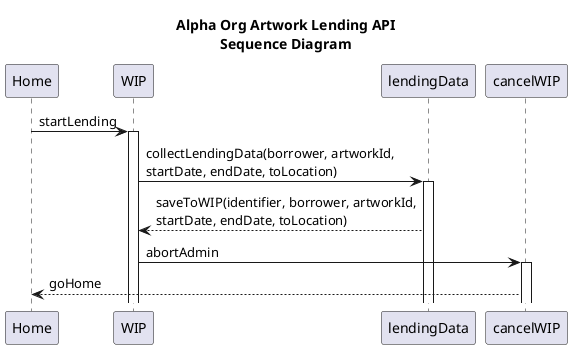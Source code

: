 @startuml

title Alpha Org Artwork Lending API\nSequence Diagram

Home -> WIP : startLending
activate WIP 

WIP -> lendingData : collectLendingData(borrower, artworkId,\nstartDate, endDate, toLocation)
activate lendingData

lendingData --> WIP : saveToWIP(identifier, borrower, artworkId,\nstartDate, endDate, toLocation)

WIP -> cancelWIP : abortAdmin
activate cancelWIP

cancelWIP --> Home : goHome

@enduml